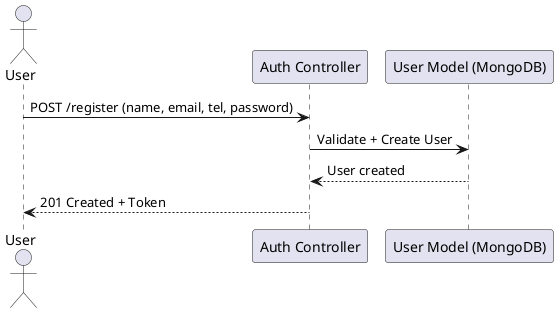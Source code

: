 @startuml
actor User
participant "Auth Controller" as Auth
participant "User Model (MongoDB)" as DB

User -> Auth : POST /register (name, email, tel, password)
Auth -> DB : Validate + Create User
DB --> Auth : User created
Auth --> User : 201 Created + Token
@enduml
